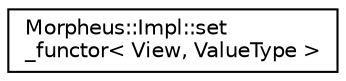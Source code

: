 digraph "Graphical Class Hierarchy"
{
 // LATEX_PDF_SIZE
  edge [fontname="Helvetica",fontsize="10",labelfontname="Helvetica",labelfontsize="10"];
  node [fontname="Helvetica",fontsize="10",shape=record];
  rankdir="LR";
  Node0 [label="Morpheus::Impl::set\l_functor\< View, ValueType \>",height=0.2,width=0.4,color="black", fillcolor="white", style="filled",URL="$structMorpheus_1_1Impl_1_1set__functor_3_01View_00_01ValueType_01_4.html",tooltip=" "];
}
